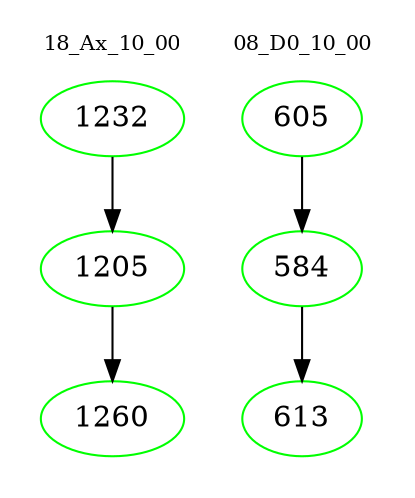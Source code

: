 digraph{
subgraph cluster_0 {
color = white
label = "18_Ax_10_00";
fontsize=10;
T0_1232 [label="1232", color="green"]
T0_1232 -> T0_1205 [color="black"]
T0_1205 [label="1205", color="green"]
T0_1205 -> T0_1260 [color="black"]
T0_1260 [label="1260", color="green"]
}
subgraph cluster_1 {
color = white
label = "08_D0_10_00";
fontsize=10;
T1_605 [label="605", color="green"]
T1_605 -> T1_584 [color="black"]
T1_584 [label="584", color="green"]
T1_584 -> T1_613 [color="black"]
T1_613 [label="613", color="green"]
}
}
